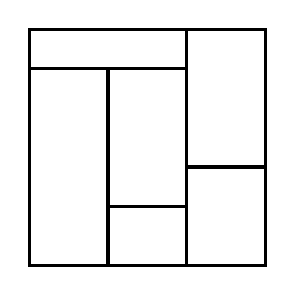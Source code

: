 \begin{tikzpicture}[very thick, scale=.5]
    \draw (0,5) rectangle (4,6);
    \draw (0,0) rectangle (2,5);
    \draw (2,3/2) rectangle (4,5);
    \draw (2,0) rectangle (4,3/2);
    \draw (4,5/2) rectangle (6,6);
    \draw (4,0) rectangle (6,5/2);
\end{tikzpicture}
